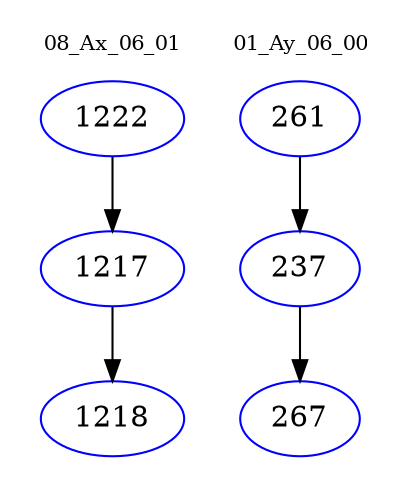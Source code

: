 digraph{
subgraph cluster_0 {
color = white
label = "08_Ax_06_01";
fontsize=10;
T0_1222 [label="1222", color="blue"]
T0_1222 -> T0_1217 [color="black"]
T0_1217 [label="1217", color="blue"]
T0_1217 -> T0_1218 [color="black"]
T0_1218 [label="1218", color="blue"]
}
subgraph cluster_1 {
color = white
label = "01_Ay_06_00";
fontsize=10;
T1_261 [label="261", color="blue"]
T1_261 -> T1_237 [color="black"]
T1_237 [label="237", color="blue"]
T1_237 -> T1_267 [color="black"]
T1_267 [label="267", color="blue"]
}
}
